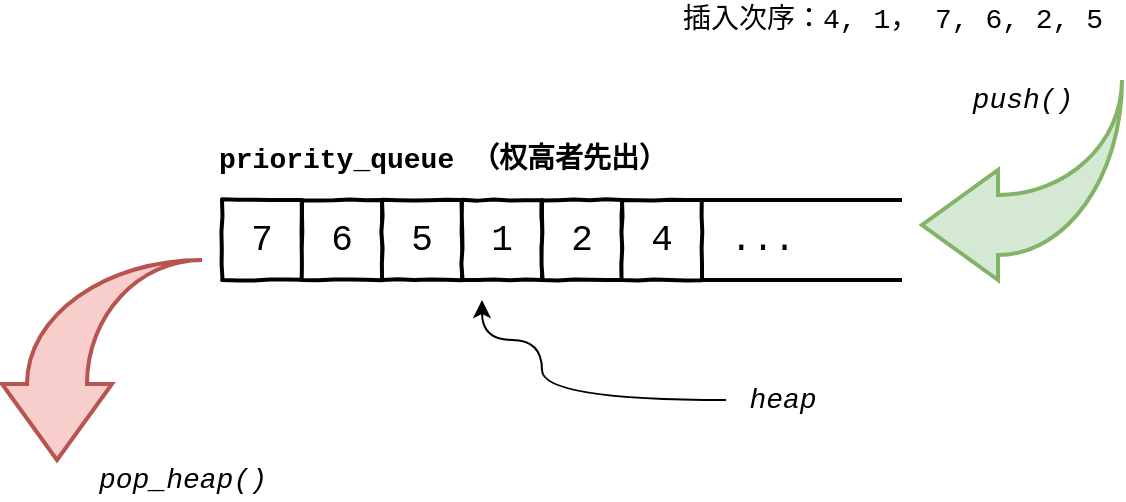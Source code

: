 <mxfile version="14.8.1" type="device"><diagram id="vf6DigKZjZ3dsuvKj74A" name="第 1 页"><mxGraphModel dx="745" dy="452" grid="1" gridSize="10" guides="1" tooltips="1" connect="1" arrows="1" fold="1" page="1" pageScale="1" pageWidth="827" pageHeight="1169" math="0" shadow="0"><root><mxCell id="0"/><mxCell id="1" parent="0"/><mxCell id="dOWNxMWF_xt1nLaw9kVx-2" value="7" style="rounded=0;whiteSpace=wrap;html=1;comic=1;jiggle=2;fontStyle=0;fontFamily=Courier New;fontSize=18;strokeWidth=2;" parent="1" vertex="1"><mxGeometry x="170" y="260" width="40" height="40" as="geometry"/></mxCell><mxCell id="dOWNxMWF_xt1nLaw9kVx-3" value="6" style="rounded=0;whiteSpace=wrap;html=1;comic=1;jiggle=2;fontStyle=0;fontFamily=Courier New;fontSize=18;strokeWidth=2;" parent="1" vertex="1"><mxGeometry x="210" y="260" width="40" height="40" as="geometry"/></mxCell><mxCell id="dOWNxMWF_xt1nLaw9kVx-4" value="5" style="rounded=0;whiteSpace=wrap;html=1;comic=1;jiggle=2;fontStyle=0;fontFamily=Courier New;fontSize=18;strokeWidth=2;" parent="1" vertex="1"><mxGeometry x="250" y="260" width="40" height="40" as="geometry"/></mxCell><mxCell id="dOWNxMWF_xt1nLaw9kVx-5" value="1" style="rounded=0;whiteSpace=wrap;html=1;comic=1;jiggle=2;fontStyle=0;fontFamily=Courier New;fontSize=18;strokeWidth=2;" parent="1" vertex="1"><mxGeometry x="290" y="260" width="40" height="40" as="geometry"/></mxCell><mxCell id="dOWNxMWF_xt1nLaw9kVx-6" value="2" style="rounded=0;whiteSpace=wrap;html=1;comic=1;jiggle=2;fontStyle=0;fontFamily=Courier New;fontSize=18;strokeWidth=2;" parent="1" vertex="1"><mxGeometry x="330" y="260" width="40" height="40" as="geometry"/></mxCell><mxCell id="dOWNxMWF_xt1nLaw9kVx-7" value="4" style="rounded=0;whiteSpace=wrap;html=1;comic=1;jiggle=2;fontStyle=0;fontFamily=Courier New;fontSize=18;strokeWidth=2;" parent="1" vertex="1"><mxGeometry x="370" y="260" width="40" height="40" as="geometry"/></mxCell><mxCell id="dOWNxMWF_xt1nLaw9kVx-16" value="" style="endArrow=none;html=1;exitX=1;exitY=0;exitDx=0;exitDy=0;strokeWidth=2;fontStyle=0" parent="1" source="dOWNxMWF_xt1nLaw9kVx-7" edge="1"><mxGeometry width="50" height="50" relative="1" as="geometry"><mxPoint x="390" y="310" as="sourcePoint"/><mxPoint x="510" y="260" as="targetPoint"/></mxGeometry></mxCell><mxCell id="dOWNxMWF_xt1nLaw9kVx-17" value="" style="endArrow=none;html=1;exitX=1;exitY=1;exitDx=0;exitDy=0;strokeWidth=2;fontStyle=0" parent="1" source="dOWNxMWF_xt1nLaw9kVx-7" edge="1"><mxGeometry width="50" height="50" relative="1" as="geometry"><mxPoint x="390" y="310" as="sourcePoint"/><mxPoint x="510" y="300" as="targetPoint"/></mxGeometry></mxCell><mxCell id="dOWNxMWF_xt1nLaw9kVx-18" value="&lt;font face=&quot;Courier New&quot; style=&quot;font-size: 18px&quot;&gt;&lt;span&gt;...&lt;/span&gt;&lt;/font&gt;" style="text;html=1;align=center;verticalAlign=middle;resizable=0;points=[];autosize=1;strokeWidth=2;fontStyle=0" parent="1" vertex="1"><mxGeometry x="415" y="270" width="50" height="20" as="geometry"/></mxCell><mxCell id="dOWNxMWF_xt1nLaw9kVx-19" value="&lt;font face=&quot;Courier New&quot; style=&quot;font-size: 14px&quot;&gt;&lt;b&gt;priority_queue （权高者先出）&lt;/b&gt;&lt;/font&gt;" style="text;html=1;align=center;verticalAlign=middle;resizable=0;points=[];autosize=1;strokeColor=none;" parent="1" vertex="1"><mxGeometry x="160" y="230" width="240" height="20" as="geometry"/></mxCell><mxCell id="dOWNxMWF_xt1nLaw9kVx-20" value="" style="html=1;shadow=0;dashed=0;align=center;verticalAlign=middle;shape=mxgraph.arrows2.jumpInArrow;dy=15;dx=38;arrowHead=55;strokeWidth=2;rotation=-180;fillColor=#d5e8d4;strokeColor=#82b366;" parent="1" vertex="1"><mxGeometry x="520" y="200" width="100" height="100" as="geometry"/></mxCell><mxCell id="dOWNxMWF_xt1nLaw9kVx-21" value="" style="html=1;shadow=0;dashed=0;align=center;verticalAlign=middle;shape=mxgraph.arrows2.jumpInArrow;dy=15;dx=38;arrowHead=55;strokeWidth=2;rotation=90;flipV=1;fillColor=#f8cecc;strokeColor=#b85450;" parent="1" vertex="1"><mxGeometry x="60" y="290" width="100" height="100" as="geometry"/></mxCell><mxCell id="dOWNxMWF_xt1nLaw9kVx-23" value="&lt;font face=&quot;Courier New&quot; style=&quot;font-size: 14px&quot;&gt;&lt;i&gt;pop_heap()&lt;/i&gt;&lt;/font&gt;" style="text;html=1;align=center;verticalAlign=middle;resizable=0;points=[];autosize=1;strokeColor=none;" parent="1" vertex="1"><mxGeometry x="100" y="390" width="100" height="20" as="geometry"/></mxCell><mxCell id="dOWNxMWF_xt1nLaw9kVx-24" value="&lt;font face=&quot;Courier New&quot; style=&quot;font-size: 14px&quot;&gt;&lt;i&gt;push()&lt;/i&gt;&lt;/font&gt;" style="text;html=1;align=center;verticalAlign=middle;resizable=0;points=[];autosize=1;strokeColor=none;" parent="1" vertex="1"><mxGeometry x="535" y="200" width="70" height="20" as="geometry"/></mxCell><mxCell id="dOWNxMWF_xt1nLaw9kVx-26" value="&lt;font face=&quot;Courier New&quot; style=&quot;font-size: 14px&quot;&gt;插入次序：4, 1， 7, 6, 2, 5&lt;/font&gt;" style="text;html=1;align=center;verticalAlign=middle;resizable=0;points=[];autosize=1;strokeColor=none;" parent="1" vertex="1"><mxGeometry x="390" y="160" width="230" height="20" as="geometry"/></mxCell><mxCell id="N0s9elHL_m-BndvmcKrO-2" style="edgeStyle=orthogonalEdgeStyle;rounded=0;orthogonalLoop=1;jettySize=auto;html=1;curved=1;" edge="1" parent="1"><mxGeometry relative="1" as="geometry"><mxPoint x="300" y="310" as="targetPoint"/><mxPoint x="422" y="360" as="sourcePoint"/><Array as="points"><mxPoint x="422" y="360"/><mxPoint x="330" y="360"/><mxPoint x="330" y="330"/><mxPoint x="300" y="330"/></Array></mxGeometry></mxCell><mxCell id="N0s9elHL_m-BndvmcKrO-1" value="&lt;font face=&quot;Courier New&quot; style=&quot;font-size: 14px&quot;&gt;&lt;i&gt;heap&lt;/i&gt;&lt;/font&gt;" style="text;html=1;align=center;verticalAlign=middle;resizable=0;points=[];autosize=1;strokeColor=none;" vertex="1" parent="1"><mxGeometry x="425" y="350" width="50" height="20" as="geometry"/></mxCell></root></mxGraphModel></diagram></mxfile>